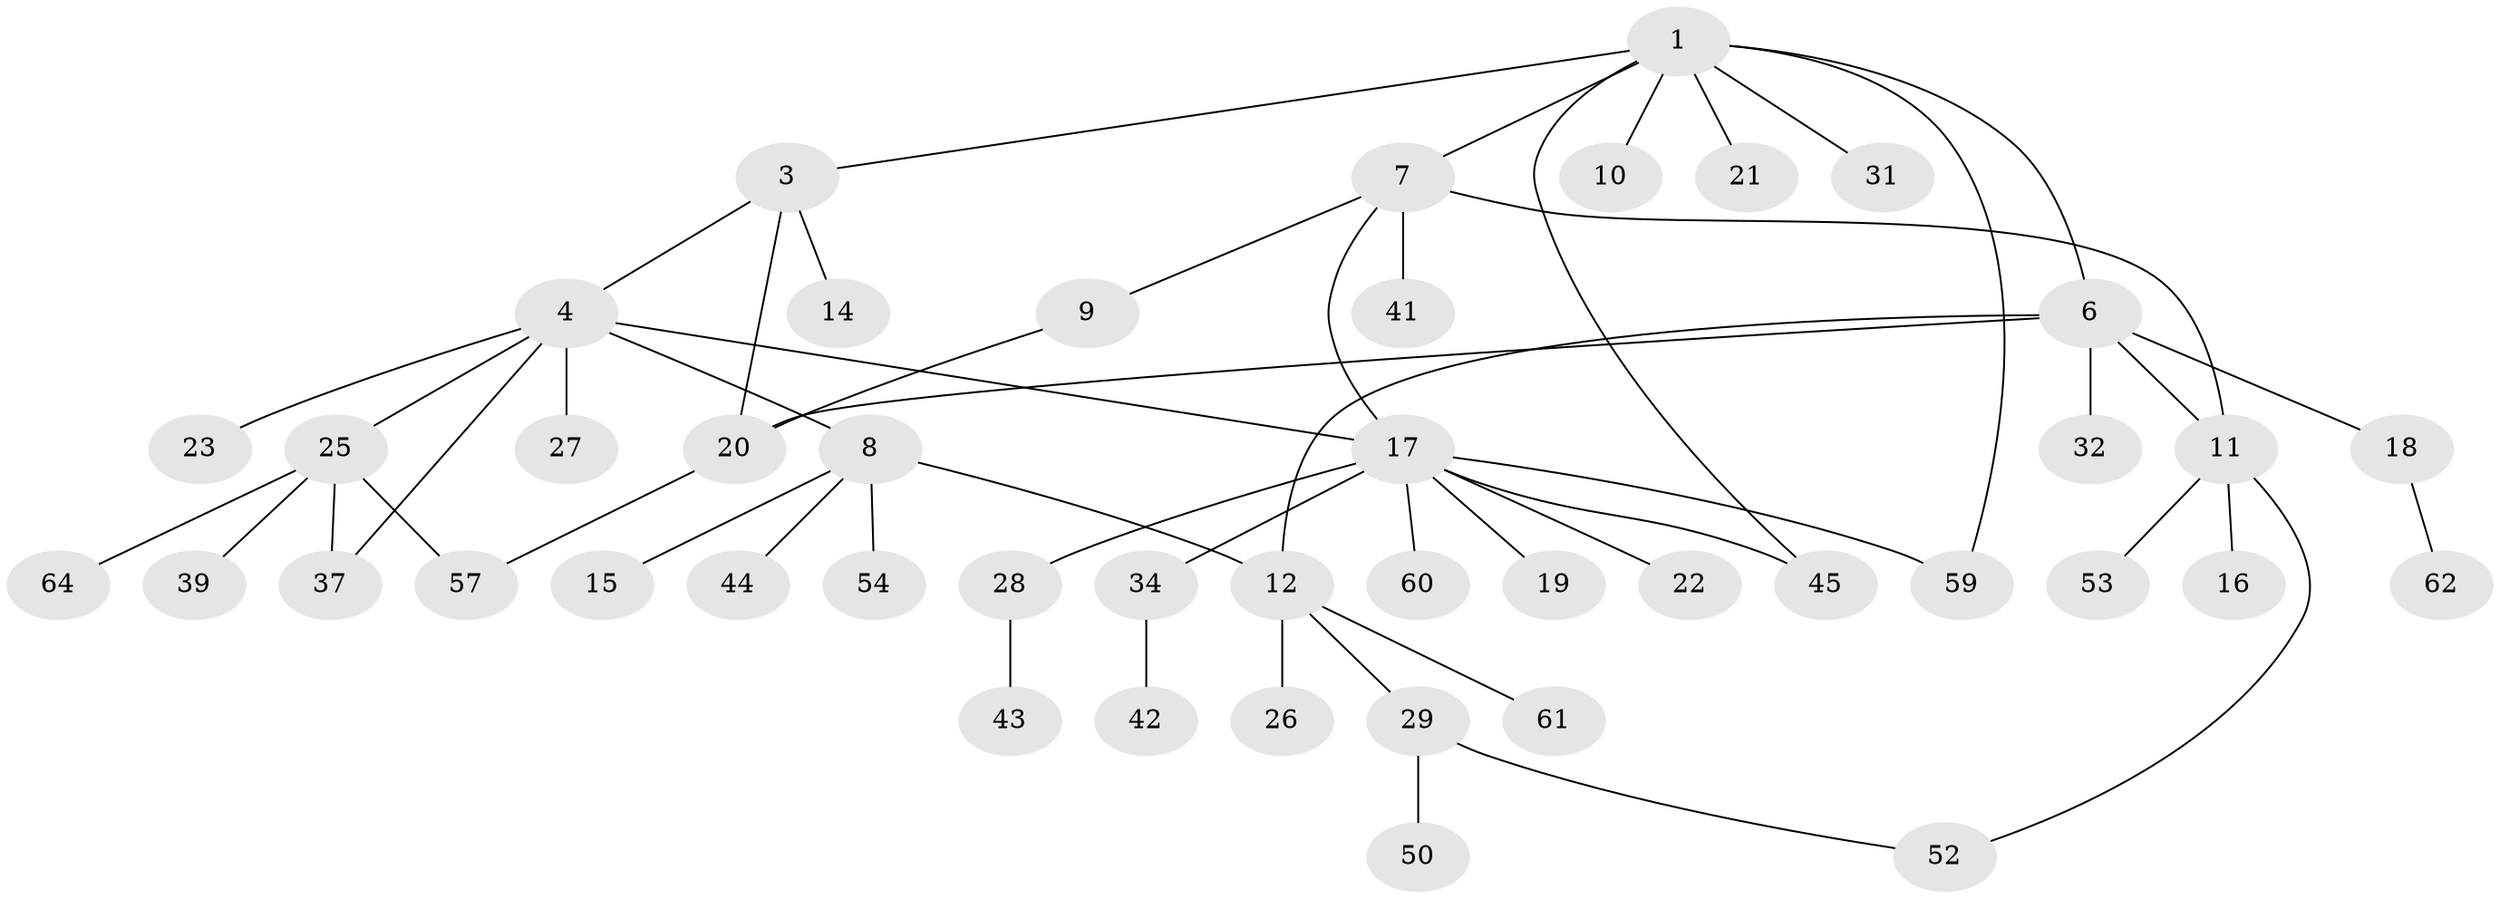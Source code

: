 // Generated by graph-tools (version 1.1) at 2025/51/02/27/25 19:51:41]
// undirected, 45 vertices, 54 edges
graph export_dot {
graph [start="1"]
  node [color=gray90,style=filled];
  1 [super="+2"];
  3;
  4 [super="+5"];
  6 [super="+13"];
  7 [super="+36"];
  8 [super="+35"];
  9;
  10;
  11 [super="+48"];
  12 [super="+49"];
  14 [super="+38"];
  15;
  16 [super="+40"];
  17 [super="+51"];
  18;
  19 [super="+24"];
  20 [super="+56"];
  21;
  22;
  23;
  25 [super="+58"];
  26 [super="+33"];
  27;
  28 [super="+30"];
  29 [super="+47"];
  31;
  32;
  34 [super="+46"];
  37;
  39 [super="+55"];
  41;
  42;
  43;
  44;
  45;
  50;
  52;
  53;
  54;
  57;
  59;
  60;
  61;
  62 [super="+63"];
  64;
  1 -- 3;
  1 -- 10;
  1 -- 21;
  1 -- 59;
  1 -- 6;
  1 -- 7;
  1 -- 45;
  1 -- 31;
  3 -- 4;
  3 -- 14;
  3 -- 20;
  4 -- 8;
  4 -- 17;
  4 -- 25;
  4 -- 27;
  4 -- 37;
  4 -- 23;
  6 -- 11;
  6 -- 32;
  6 -- 18;
  6 -- 12;
  6 -- 20;
  7 -- 9;
  7 -- 41;
  7 -- 11;
  7 -- 17;
  8 -- 12;
  8 -- 15;
  8 -- 44;
  8 -- 54;
  9 -- 20;
  11 -- 16;
  11 -- 53;
  11 -- 52;
  12 -- 26;
  12 -- 29;
  12 -- 61;
  17 -- 19;
  17 -- 22;
  17 -- 28;
  17 -- 34;
  17 -- 45;
  17 -- 59;
  17 -- 60;
  18 -- 62;
  20 -- 57;
  25 -- 39;
  25 -- 57;
  25 -- 64;
  25 -- 37;
  28 -- 43;
  29 -- 50;
  29 -- 52;
  34 -- 42;
}

